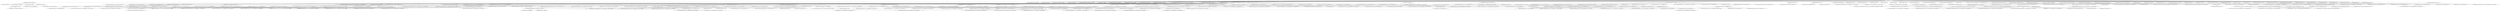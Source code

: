 digraph model {
	"ron190:model:jar:v0.112" -> "org.openjdk.nashorn:nashorn-core:jar:15.6:compile" ; 
	"ron190:model:jar:v0.112" -> "commons-codec:commons-codec:jar:1.17.2:compile" ; 
	"ron190:model:jar:v0.112" -> "org.jsoup:jsoup:jar:1.19.1:compile" ; 
	"ron190:model:jar:v0.112" -> "org.apache.commons:commons-lang3:jar:3.17.0:compile" ; 
	"ron190:model:jar:v0.112" -> "org.json:json:jar:20250107:compile" ; 
	"ron190:model:jar:v0.112" -> "com.googlecode.juniversalchardet:juniversalchardet:jar:1.0.3:compile" ; 
	"ron190:model:jar:v0.112" -> "org.yaml:snakeyaml:jar:2.4:compile" ; 
	"ron190:model:jar:v0.112" -> "diff_match_patch:diff_match_patch:jar:current:compile" ; 
	"ron190:model:jar:v0.112" -> "org.apache.logging.log4j:log4j-core:jar:2.24.3:compile" ; 
	"ron190:model:jar:v0.112" -> "ch.qos.logback:logback-classic:jar:1.5.18:test" ; 
	"ron190:model:jar:v0.112" -> "com.fasterxml.jackson.core:jackson-core:jar:2.18.3:test" ; 
	"ron190:model:jar:v0.112" -> "org.springframework:spring-websocket:jar:6.2.6:test" ; 
	"ron190:model:jar:v0.112" -> "org.springframework:spring-messaging:jar:6.2.6:test" ; 
	"ron190:model:jar:v0.112" -> "org.springframework.security:spring-security-messaging:jar:6.4.5:test" ; 
	"ron190:model:jar:v0.112" -> "org.springframework.boot:spring-boot-starter-test:jar:3.4.5:test" ; 
	"ron190:model:jar:v0.112" -> "com.fasterxml.jackson.core:jackson-databind:jar:2.18.3:test" ; 
	"ron190:model:jar:v0.112" -> "io.projectreactor:reactor-core:jar:3.7.5:test" ; 
	"ron190:model:jar:v0.112" -> "com.google.code.gson:gson:jar:2.11.0:test" ; 
	"ron190:model:jar:v0.112" -> "org.springframework.boot:spring-boot-starter-websocket:jar:3.4.5:test" ; 
	"ron190:model:jar:v0.112" -> "org.webjars:webjars-locator-core:jar:0.59:test" ; 
	"ron190:model:jar:v0.112" -> "org.webjars:sockjs-client:jar:1.5.1:test" ; 
	"ron190:model:jar:v0.112" -> "org.webjars:stomp-websocket:jar:2.3.4:test" ; 
	"ron190:model:jar:v0.112" -> "org.webjars:bootstrap:jar:5.3.5:test" ; 
	"ron190:model:jar:v0.112" -> "org.webjars:jquery:jar:3.7.1:test" ; 
	"ron190:model:jar:v0.112" -> "dnsjava:dnsjava:jar:3.6.3:test" ; 
	"ron190:model:jar:v0.112" -> "net.java.dev.jna:jna:jar:5.17.0:test" ; 
	"ron190:model:jar:v0.112" -> "net.java.dev.jna:jna-platform:jar:5.17.0:test" ; 
	"ron190:model:jar:v0.112" -> "com.graphql-java:graphql-spring-boot-starter:jar:5.0.2:test" ; 
	"ron190:model:jar:v0.112" -> "com.graphql-java:graphql-java-tools:jar:5.2.4:test" ; 
	"ron190:model:jar:v0.112" -> "com.graphql-java:graphiql-spring-boot-starter:jar:5.0.2:test" ; 
	"ron190:model:jar:v0.112" -> "org.spockframework:spock-core:jar:2.4-M6-groovy-4.0:test" ; 
	"ron190:model:jar:v0.112" -> "org.springframework.boot:spring-boot-starter-web:jar:3.4.5:test (scope not updated to test)" ; 
	"ron190:model:jar:v0.112" -> "org.springframework.boot:spring-boot-starter-security:jar:3.4.5:test" ; 
	"ron190:model:jar:v0.112" -> "org.springframework.boot:spring-boot-starter-web-services:jar:3.4.5:test" ; 
	"ron190:model:jar:v0.112" -> "org.springframework.boot:spring-boot-starter-thymeleaf:jar:3.4.5:test" ; 
	"ron190:model:jar:v0.112" -> "wsdl4j:wsdl4j:jar:1.6.3:test" ; 
	"ron190:model:jar:v0.112" -> "org.springframework.boot:spring-boot-starter-tomcat:jar:3.4.5:test (scope not updated to test)" ; 
	"ron190:model:jar:v0.112" -> "org.apache.tomcat.embed:tomcat-embed-jasper:jar:10.1.40:test" ; 
	"ron190:model:jar:v0.112" -> "jakarta.servlet.jsp.jstl:jakarta.servlet.jsp.jstl-api:jar:3.0.2:test" ; 
	"ron190:model:jar:v0.112" -> "org.glassfish.web:jakarta.servlet.jsp.jstl:jar:3.0.1:test" ; 
	"ron190:model:jar:v0.112" -> "org.springframework:springloaded:jar:1.2.8.RELEASE:test" ; 
	"ron190:model:jar:v0.112" -> "org.springframework:spring-orm:jar:6.2.6:test" ; 
	"ron190:model:jar:v0.112" -> "org.hibernate.orm:hibernate-core:jar:6.6.13.Final:test" ; 
	"ron190:model:jar:v0.112" -> "org.hibernate.orm:hibernate-c3p0:jar:6.6.13.Final:test" ; 
	"ron190:model:jar:v0.112" -> "org.hibernate.orm:hibernate-community-dialects:jar:6.6.13.Final:test" ; 
	"ron190:model:jar:v0.112" -> "jakarta.servlet:jakarta.servlet-api:jar:6.0.0:test (scope not updated to test)" ; 
	"ron190:model:jar:v0.112" -> "org.junit.jupiter:junit-jupiter-engine:jar:5.11.4:test (scope not updated to test)" ; 
	"ron190:model:jar:v0.112" -> "org.junit.platform:junit-platform-runner:jar:1.11.4:test" ; 
	"ron190:model:jar:v0.112" -> "org.junit-pioneer:junit-pioneer:jar:2.3.0:test" ; 
	"ron190:model:jar:v0.112" -> "com.jcabi:jcabi-log:jar:0.24.3:test" ; 
	"ron190:model:jar:v0.112" -> "org.awaitility:awaitility:jar:4.3.0:test (scope not updated to test)" ; 
	"ron190:model:jar:v0.112" -> "com.h2database:h2:jar:2.3.232:test" ; 
	"ron190:model:jar:v0.112" -> "com.mysql:mysql-connector-j:jar:9.2.0:test" ; 
	"ron190:model:jar:v0.112" -> "org.postgresql:postgresql:jar:42.7.5:test" ; 
	"ron190:model:jar:v0.112" -> "com.microsoft.sqlserver:mssql-jdbc:jar:12.10.0.jre11:test" ; 
	"ron190:model:jar:v0.112" -> "org.xerial:sqlite-jdbc:jar:3.49.1.0:test" ; 
	"ron190:model:jar:v0.112" -> "cubrid:cubrid-jdbc:jar:11.3.1.0050:test" ; 
	"ron190:model:jar:v0.112" -> "org.neo4j.driver:neo4j-java-driver:jar:5.27.0:test" ; 
	"ron190:model:jar:v0.112" -> "org.neo4j:neo4j-jdbc-driver:jar:4.0.10:test" ; 
	"ron190:model:jar:v0.112" -> "com.ibm.db2:jcc:jar:11.5.9.0:test" ; 
	"ron190:model:jar:v0.112" -> "org.hsqldb:hsqldb:jar:2.7.4:test" ; 
	"ron190:model:jar:v0.112" -> "org.apache.derby:derbyclient:jar:10.16.1.1:test" ; 
	"ron190:model:jar:v0.112" -> "org.apache.derby:derbynet:jar:10.16.1.1:test" ; 
	"ron190:model:jar:v0.112" -> "com.oracle.database.jdbc:ojdbc8:jar:23.8.0.25.04:test" ; 
	"ron190:model:jar:v0.112" -> "org.firebirdsql.jdbc:jaybird:jar:6.0.1:test" ; 
	"ron190:model:jar:v0.112" -> "com.mimer.jdbc:mimjdbc:jar:3.42.3:test" ; 
	"ron190:model:jar:v0.112" -> "monetdb:monetdb-jdbc:jar:2.29:test" ; 
	"ron190:model:jar:v0.112" -> "com.mckoi:mckoisqldb:jar:1.0.5:test" ; 
	"ron190:model:jar:v0.112" -> "com.ibm.informix:jdbc:jar:15.0.0.1.1:test" ; 
	"ron190:model:jar:v0.112" -> "jdbc.sybase:jconn4:jar:16.0:test" ; 
	"ron190:model:jar:v0.112" -> "com.vertica.jdbc:vertica-jdbc:jar:24.4.0-0:test" ; 
	"ron190:model:jar:v0.112" -> "org.apache.commons:commons-text:jar:1.13.1:compile" ; 
	"org.openjdk.nashorn:nashorn-core:jar:15.6:compile" -> "org.ow2.asm:asm:jar:7.3.1:compile" ; 
	"org.openjdk.nashorn:nashorn-core:jar:15.6:compile" -> "org.ow2.asm:asm-commons:jar:7.3.1:compile" ; 
	"org.openjdk.nashorn:nashorn-core:jar:15.6:compile" -> "org.ow2.asm:asm-tree:jar:7.3.1:compile" ; 
	"org.openjdk.nashorn:nashorn-core:jar:15.6:compile" -> "org.ow2.asm:asm-util:jar:7.3.1:compile" ; 
	"org.ow2.asm:asm-commons:jar:7.3.1:compile" -> "(org.ow2.asm:asm:jar:7.3.1:compile - omitted for duplicate)" ; 
	"org.ow2.asm:asm-commons:jar:7.3.1:compile" -> "(org.ow2.asm:asm-tree:jar:7.3.1:compile - omitted for duplicate)" ; 
	"org.ow2.asm:asm-commons:jar:7.3.1:compile" -> "org.ow2.asm:asm-analysis:jar:7.3.1:compile" ; 
	"org.ow2.asm:asm-analysis:jar:7.3.1:compile" -> "(org.ow2.asm:asm-tree:jar:7.3.1:compile - omitted for duplicate)" ; 
	"org.ow2.asm:asm-tree:jar:7.3.1:compile" -> "(org.ow2.asm:asm:jar:7.3.1:compile - omitted for duplicate)" ; 
	"org.ow2.asm:asm-util:jar:7.3.1:compile" -> "(org.ow2.asm:asm:jar:7.3.1:compile - omitted for duplicate)" ; 
	"org.ow2.asm:asm-util:jar:7.3.1:compile" -> "(org.ow2.asm:asm-tree:jar:7.3.1:compile - omitted for duplicate)" ; 
	"org.ow2.asm:asm-util:jar:7.3.1:compile" -> "(org.ow2.asm:asm-analysis:jar:7.3.1:compile - omitted for duplicate)" ; 
	"org.apache.logging.log4j:log4j-core:jar:2.24.3:compile" -> "org.apache.logging.log4j:log4j-api:jar:2.24.3:compile (version managed from 2.24.3)" ; 
	"ch.qos.logback:logback-classic:jar:1.5.18:test" -> "ch.qos.logback:logback-core:jar:1.5.18:test (version managed from 1.5.18)" ; 
	"ch.qos.logback:logback-classic:jar:1.5.18:test" -> "org.slf4j:slf4j-api:jar:2.0.17:test (version managed from 2.0.17)" ; 
	"org.springframework:spring-websocket:jar:6.2.6:test" -> "org.springframework:spring-context:jar:6.2.6:test (version managed from 6.2.6)" ; 
	"org.springframework:spring-websocket:jar:6.2.6:test" -> "org.springframework:spring-core:jar:6.2.6:test (version managed from 6.2.6)" ; 
	"org.springframework:spring-websocket:jar:6.2.6:test" -> "org.springframework:spring-web:jar:6.2.6:test (version managed from 6.2.6)" ; 
	"org.springframework:spring-context:jar:6.2.6:test (version managed from 6.2.6)" -> "(org.springframework:spring-aop:jar:6.2.6:test - version managed from 6.2.6; omitted for duplicate)" ; 
	"org.springframework:spring-context:jar:6.2.6:test (version managed from 6.2.6)" -> "(org.springframework:spring-beans:jar:6.2.6:test - version managed from 6.2.6; omitted for duplicate)" ; 
	"org.springframework:spring-context:jar:6.2.6:test (version managed from 6.2.6)" -> "(org.springframework:spring-core:jar:6.2.6:test - version managed from 6.2.6; omitted for duplicate)" ; 
	"org.springframework:spring-context:jar:6.2.6:test (version managed from 6.2.6)" -> "(org.springframework:spring-expression:jar:6.2.6:test - version managed from 6.2.6; omitted for duplicate)" ; 
	"org.springframework:spring-context:jar:6.2.6:test (version managed from 6.2.6)" -> "io.micrometer:micrometer-observation:jar:1.14.6:test (version managed from 1.14.5)" ; 
	"io.micrometer:micrometer-observation:jar:1.14.6:test (version managed from 1.14.5)" -> "io.micrometer:micrometer-commons:jar:1.14.6:test (version managed from 1.14.6)" ; 
	"org.springframework:spring-core:jar:6.2.6:test (version managed from 6.2.6)" -> "org.springframework:spring-jcl:jar:6.2.6:test (version managed from 6.2.6)" ; 
	"org.springframework:spring-web:jar:6.2.6:test (version managed from 6.2.6)" -> "(org.springframework:spring-beans:jar:6.2.6:test - version managed from 6.2.6; omitted for duplicate)" ; 
	"org.springframework:spring-web:jar:6.2.6:test (version managed from 6.2.6)" -> "(org.springframework:spring-core:jar:6.2.6:test - version managed from 6.2.6; omitted for duplicate)" ; 
	"org.springframework:spring-web:jar:6.2.6:test (version managed from 6.2.6)" -> "(io.micrometer:micrometer-observation:jar:1.14.6:test - version managed from 1.14.5; omitted for duplicate)" ; 
	"org.springframework:spring-messaging:jar:6.2.6:test" -> "org.springframework:spring-beans:jar:6.2.6:test (version managed from 6.2.6)" ; 
	"org.springframework:spring-messaging:jar:6.2.6:test" -> "(org.springframework:spring-core:jar:6.2.6:test - version managed from 6.2.6; omitted for duplicate)" ; 
	"org.springframework:spring-beans:jar:6.2.6:test (version managed from 6.2.6)" -> "(org.springframework:spring-core:jar:6.2.6:test - version managed from 6.2.6; omitted for duplicate)" ; 
	"org.springframework.security:spring-security-messaging:jar:6.4.5:test" -> "org.springframework.security:spring-security-core:jar:6.4.5:test (version managed from 6.4.5)" ; 
	"org.springframework.security:spring-security-messaging:jar:6.4.5:test" -> "(org.springframework:spring-beans:jar:6.2.6:test - version managed from 6.2.6; omitted for duplicate)" ; 
	"org.springframework.security:spring-security-messaging:jar:6.4.5:test" -> "(org.springframework:spring-context:jar:6.2.6:test - version managed from 6.2.6; omitted for duplicate)" ; 
	"org.springframework.security:spring-security-messaging:jar:6.4.5:test" -> "(org.springframework:spring-core:jar:6.2.6:test - version managed from 6.2.6; omitted for duplicate)" ; 
	"org.springframework.security:spring-security-messaging:jar:6.4.5:test" -> "org.springframework:spring-expression:jar:6.2.6:test (version managed from 6.2.6)" ; 
	"org.springframework.security:spring-security-messaging:jar:6.4.5:test" -> "(org.springframework:spring-messaging:jar:6.2.6:test - version managed from 6.2.6; omitted for duplicate)" ; 
	"org.springframework.security:spring-security-core:jar:6.4.5:test (version managed from 6.4.5)" -> "org.springframework.security:spring-security-crypto:jar:6.4.5:test (version managed from 6.4.5)" ; 
	"org.springframework.security:spring-security-core:jar:6.4.5:test (version managed from 6.4.5)" -> "(org.springframework:spring-aop:jar:6.2.6:test - version managed from 6.2.6; omitted for duplicate)" ; 
	"org.springframework.security:spring-security-core:jar:6.4.5:test (version managed from 6.4.5)" -> "(org.springframework:spring-beans:jar:6.2.6:test - version managed from 6.2.6; omitted for duplicate)" ; 
	"org.springframework.security:spring-security-core:jar:6.4.5:test (version managed from 6.4.5)" -> "(org.springframework:spring-context:jar:6.2.6:test - version managed from 6.2.6; omitted for duplicate)" ; 
	"org.springframework.security:spring-security-core:jar:6.4.5:test (version managed from 6.4.5)" -> "(org.springframework:spring-core:jar:6.2.6:test - version managed from 6.2.6; omitted for duplicate)" ; 
	"org.springframework.security:spring-security-core:jar:6.4.5:test (version managed from 6.4.5)" -> "(org.springframework:spring-expression:jar:6.2.6:test - version managed from 6.2.6; omitted for duplicate)" ; 
	"org.springframework.security:spring-security-core:jar:6.4.5:test (version managed from 6.4.5)" -> "(io.micrometer:micrometer-observation:jar:1.14.6:test - version managed from 1.14.6; omitted for duplicate)" ; 
	"org.springframework:spring-expression:jar:6.2.6:test (version managed from 6.2.6)" -> "(org.springframework:spring-core:jar:6.2.6:test - version managed from 6.2.6; omitted for duplicate)" ; 
	"org.springframework.boot:spring-boot-starter-test:jar:3.4.5:test" -> "org.springframework.boot:spring-boot-starter:jar:3.4.5:test (version managed from 3.4.5)" ; 
	"org.springframework.boot:spring-boot-starter-test:jar:3.4.5:test" -> "org.springframework.boot:spring-boot-test:jar:3.4.5:test (version managed from 3.4.5)" ; 
	"org.springframework.boot:spring-boot-starter-test:jar:3.4.5:test" -> "org.springframework.boot:spring-boot-test-autoconfigure:jar:3.4.5:test (version managed from 3.4.5)" ; 
	"org.springframework.boot:spring-boot-starter-test:jar:3.4.5:test" -> "com.jayway.jsonpath:json-path:jar:2.9.0:test (version managed from 2.9.0)" ; 
	"org.springframework.boot:spring-boot-starter-test:jar:3.4.5:test" -> "jakarta.xml.bind:jakarta.xml.bind-api:jar:4.0.2:test (version managed from 4.0.2)" ; 
	"org.springframework.boot:spring-boot-starter-test:jar:3.4.5:test" -> "net.minidev:json-smart:jar:2.5.2:test (version managed from 2.5.2)" ; 
	"org.springframework.boot:spring-boot-starter-test:jar:3.4.5:test" -> "org.assertj:assertj-core:jar:3.26.3:test (version managed from 3.26.3)" ; 
	"org.springframework.boot:spring-boot-starter-test:jar:3.4.5:test" -> "(org.awaitility:awaitility:jar:4.2.2:test - version managed from 4.2.2; omitted for conflict with 4.3.0)" ; 
	"org.springframework.boot:spring-boot-starter-test:jar:3.4.5:test" -> "org.hamcrest:hamcrest:jar:2.2:test (version managed from 2.2)" ; 
	"org.springframework.boot:spring-boot-starter-test:jar:3.4.5:test" -> "org.junit.jupiter:junit-jupiter:jar:5.11.4:test (version managed from 5.11.4)" ; 
	"org.springframework.boot:spring-boot-starter-test:jar:3.4.5:test" -> "org.mockito:mockito-core:jar:5.14.2:test (version managed from 5.14.2)" ; 
	"org.springframework.boot:spring-boot-starter-test:jar:3.4.5:test" -> "org.mockito:mockito-junit-jupiter:jar:5.14.2:test (version managed from 5.14.2)" ; 
	"org.springframework.boot:spring-boot-starter-test:jar:3.4.5:test" -> "org.skyscreamer:jsonassert:jar:1.5.3:test (version managed from 1.5.3)" ; 
	"org.springframework.boot:spring-boot-starter-test:jar:3.4.5:test" -> "(org.springframework:spring-core:jar:6.2.6:test - version managed from 6.2.6; omitted for duplicate)" ; 
	"org.springframework.boot:spring-boot-starter-test:jar:3.4.5:test" -> "org.springframework:spring-test:jar:6.2.6:test (version managed from 6.2.6)" ; 
	"org.springframework.boot:spring-boot-starter-test:jar:3.4.5:test" -> "org.xmlunit:xmlunit-core:jar:2.10.0:test (version managed from 2.10.0)" ; 
	"org.springframework.boot:spring-boot-starter:jar:3.4.5:test (version managed from 3.4.5)" -> "org.springframework.boot:spring-boot:jar:3.4.5:test (version managed from 3.4.5)" ; 
	"org.springframework.boot:spring-boot-starter:jar:3.4.5:test (version managed from 3.4.5)" -> "org.springframework.boot:spring-boot-autoconfigure:jar:3.4.5:test (version managed from 3.4.5)" ; 
	"org.springframework.boot:spring-boot-starter:jar:3.4.5:test (version managed from 3.4.5)" -> "org.springframework.boot:spring-boot-starter-logging:jar:3.4.5:test (version managed from 3.4.5)" ; 
	"org.springframework.boot:spring-boot-starter:jar:3.4.5:test (version managed from 3.4.5)" -> "(jakarta.annotation:jakarta.annotation-api:jar:2.1.1:test - version managed from 2.1.1; omitted for duplicate)" ; 
	"org.springframework.boot:spring-boot-starter:jar:3.4.5:test (version managed from 3.4.5)" -> "(org.springframework:spring-core:jar:6.2.6:test - version managed from 6.2.6; omitted for duplicate)" ; 
	"org.springframework.boot:spring-boot-starter:jar:3.4.5:test (version managed from 3.4.5)" -> "(org.yaml:snakeyaml:jar:2.3:test - version managed from 2.3; omitted for conflict with 2.4)" ; 
	"org.springframework.boot:spring-boot:jar:3.4.5:test (version managed from 3.4.5)" -> "(org.springframework:spring-core:jar:6.2.6:test - version managed from 6.2.6; omitted for duplicate)" ; 
	"org.springframework.boot:spring-boot:jar:3.4.5:test (version managed from 3.4.5)" -> "(org.springframework:spring-context:jar:6.2.6:test - version managed from 6.2.6; omitted for duplicate)" ; 
	"org.springframework.boot:spring-boot-autoconfigure:jar:3.4.5:test (version managed from 3.4.5)" -> "(org.springframework.boot:spring-boot:jar:3.4.5:test - version managed from 3.4.5; omitted for duplicate)" ; 
	"org.springframework.boot:spring-boot-starter-logging:jar:3.4.5:test (version managed from 3.4.5)" -> "(ch.qos.logback:logback-classic:jar:1.5.18:test - version managed from 1.5.18; omitted for duplicate)" ; 
	"org.springframework.boot:spring-boot-starter-logging:jar:3.4.5:test (version managed from 3.4.5)" -> "org.apache.logging.log4j:log4j-to-slf4j:jar:2.24.3:test (version managed from 2.24.3)" ; 
	"org.springframework.boot:spring-boot-starter-logging:jar:3.4.5:test (version managed from 3.4.5)" -> "org.slf4j:jul-to-slf4j:jar:2.0.17:test (version managed from 2.0.17)" ; 
	"org.apache.logging.log4j:log4j-to-slf4j:jar:2.24.3:test (version managed from 2.24.3)" -> "(org.apache.logging.log4j:log4j-api:jar:2.24.3:test - version managed from 2.24.3; omitted for duplicate)" ; 
	"org.apache.logging.log4j:log4j-to-slf4j:jar:2.24.3:test (version managed from 2.24.3)" -> "(org.slf4j:slf4j-api:jar:2.0.17:test - version managed from 2.0.16; omitted for duplicate)" ; 
	"org.slf4j:jul-to-slf4j:jar:2.0.17:test (version managed from 2.0.17)" -> "(org.slf4j:slf4j-api:jar:2.0.17:test - version managed from 2.0.17; omitted for duplicate)" ; 
	"org.springframework.boot:spring-boot-test:jar:3.4.5:test (version managed from 3.4.5)" -> "(org.springframework.boot:spring-boot:jar:3.4.5:test - version managed from 3.4.5; omitted for duplicate)" ; 
	"org.springframework.boot:spring-boot-test:jar:3.4.5:test (version managed from 3.4.5)" -> "(org.springframework:spring-test:jar:6.2.6:test - version managed from 6.2.6; omitted for duplicate)" ; 
	"org.springframework.boot:spring-boot-test-autoconfigure:jar:3.4.5:test (version managed from 3.4.5)" -> "(org.springframework.boot:spring-boot:jar:3.4.5:test - version managed from 3.4.5; omitted for duplicate)" ; 
	"org.springframework.boot:spring-boot-test-autoconfigure:jar:3.4.5:test (version managed from 3.4.5)" -> "(org.springframework.boot:spring-boot-test:jar:3.4.5:test - version managed from 3.4.5; omitted for duplicate)" ; 
	"org.springframework.boot:spring-boot-test-autoconfigure:jar:3.4.5:test (version managed from 3.4.5)" -> "(org.springframework.boot:spring-boot-autoconfigure:jar:3.4.5:test - version managed from 3.4.5; omitted for duplicate)" ; 
	"com.jayway.jsonpath:json-path:jar:2.9.0:test (version managed from 2.9.0)" -> "(net.minidev:json-smart:jar:2.5.2:test - version managed from 2.5.0; omitted for duplicate)" ; 
	"com.jayway.jsonpath:json-path:jar:2.9.0:test (version managed from 2.9.0)" -> "(org.slf4j:slf4j-api:jar:2.0.17:test - version managed from 2.0.11; omitted for duplicate)" ; 
	"jakarta.xml.bind:jakarta.xml.bind-api:jar:4.0.2:test (version managed from 4.0.2)" -> "jakarta.activation:jakarta.activation-api:jar:2.1.3:test (version managed from 2.1.3)" ; 
	"net.minidev:json-smart:jar:2.5.2:test (version managed from 2.5.2)" -> "net.minidev:accessors-smart:jar:2.5.2:test" ; 
	"net.minidev:accessors-smart:jar:2.5.2:test" -> "(org.ow2.asm:asm:jar:9.7.1:test - omitted for conflict with 7.3.1)" ; 
	"org.assertj:assertj-core:jar:3.26.3:test (version managed from 3.26.3)" -> "(net.bytebuddy:byte-buddy:jar:1.15.11:test - version managed from 1.14.18; omitted for duplicate)" ; 
	"org.junit.jupiter:junit-jupiter:jar:5.11.4:test (version managed from 5.11.4)" -> "(org.junit.jupiter:junit-jupiter-api:jar:5.11.4:test - version managed from 5.11.4; omitted for duplicate)" ; 
	"org.junit.jupiter:junit-jupiter:jar:5.11.4:test (version managed from 5.11.4)" -> "(org.junit.jupiter:junit-jupiter-params:jar:5.11.4:test - version managed from 5.11.4; omitted for duplicate)" ; 
	"org.junit.jupiter:junit-jupiter:jar:5.11.4:test (version managed from 5.11.4)" -> "(org.junit.jupiter:junit-jupiter-engine:jar:5.11.4:test - version managed from 5.11.4; omitted for duplicate)" ; 
	"org.mockito:mockito-core:jar:5.14.2:test (version managed from 5.14.2)" -> "(net.bytebuddy:byte-buddy:jar:1.15.11:test - version managed from 1.15.4; omitted for duplicate)" ; 
	"org.mockito:mockito-core:jar:5.14.2:test (version managed from 5.14.2)" -> "net.bytebuddy:byte-buddy-agent:jar:1.15.11:test (version managed from 1.15.4)" ; 
	"org.mockito:mockito-core:jar:5.14.2:test (version managed from 5.14.2)" -> "org.objenesis:objenesis:jar:3.3:test" ; 
	"org.mockito:mockito-junit-jupiter:jar:5.14.2:test (version managed from 5.14.2)" -> "(org.mockito:mockito-core:jar:5.14.2:test - version managed from 5.14.2; omitted for duplicate)" ; 
	"org.mockito:mockito-junit-jupiter:jar:5.14.2:test (version managed from 5.14.2)" -> "(org.junit.jupiter:junit-jupiter-api:jar:5.11.4:test - version managed from 5.11.2; omitted for duplicate)" ; 
	"org.skyscreamer:jsonassert:jar:1.5.3:test (version managed from 1.5.3)" -> "com.vaadin.external.google:android-json:jar:0.0.20131108.vaadin1:test" ; 
	"org.springframework:spring-test:jar:6.2.6:test (version managed from 6.2.6)" -> "(org.springframework:spring-core:jar:6.2.6:test - version managed from 6.2.6; omitted for duplicate)" ; 
	"org.xmlunit:xmlunit-core:jar:2.10.0:test (version managed from 2.10.0)" -> "(jakarta.xml.bind:jakarta.xml.bind-api:jar:4.0.2:test - version managed from 2.3.3; omitted for duplicate)" ; 
	"com.fasterxml.jackson.core:jackson-databind:jar:2.18.3:test" -> "com.fasterxml.jackson.core:jackson-annotations:jar:2.18.3:test (version managed from 2.18.3)" ; 
	"com.fasterxml.jackson.core:jackson-databind:jar:2.18.3:test" -> "(com.fasterxml.jackson.core:jackson-core:jar:2.18.3:test - version managed from 2.18.3; omitted for duplicate)" ; 
	"io.projectreactor:reactor-core:jar:3.7.5:test" -> "org.reactivestreams:reactive-streams:jar:1.0.4:test (version managed from 1.0.4)" ; 
	"com.google.code.gson:gson:jar:2.11.0:test" -> "com.google.errorprone:error_prone_annotations:jar:2.27.0:test" ; 
	"org.springframework.boot:spring-boot-starter-websocket:jar:3.4.5:test" -> "(org.springframework.boot:spring-boot-starter-web:jar:3.4.5:test - version managed from 3.4.5; omitted for duplicate)" ; 
	"org.springframework.boot:spring-boot-starter-websocket:jar:3.4.5:test" -> "(org.springframework:spring-messaging:jar:6.2.6:test - version managed from 6.2.6; omitted for duplicate)" ; 
	"org.springframework.boot:spring-boot-starter-websocket:jar:3.4.5:test" -> "(org.springframework:spring-websocket:jar:6.2.6:test - version managed from 6.2.6; omitted for duplicate)" ; 
	"org.webjars:webjars-locator-core:jar:0.59:test" -> "(org.slf4j:slf4j-api:jar:2.0.17:test - version managed from 2.0.13; omitted for duplicate)" ; 
	"org.webjars:webjars-locator-core:jar:0.59:test" -> "io.github.classgraph:classgraph:jar:4.8.173:test" ; 
	"org.webjars:webjars-locator-core:jar:0.59:test" -> "(com.fasterxml.jackson.core:jackson-core:jar:2.18.3:test - version managed from 2.17.1; omitted for duplicate)" ; 
	"dnsjava:dnsjava:jar:3.6.3:test" -> "(org.slf4j:slf4j-api:jar:2.0.17:test - version managed from 1.7.36; omitted for duplicate)" ; 
	"net.java.dev.jna:jna-platform:jar:5.17.0:test" -> "(net.java.dev.jna:jna:jar:5.17.0:test - omitted for duplicate)" ; 
	"com.graphql-java:graphql-spring-boot-starter:jar:5.0.2:test" -> "com.graphql-java:graphql-spring-boot-autoconfigure:jar:5.0.2:test" ; 
	"com.graphql-java:graphql-spring-boot-autoconfigure:jar:5.0.2:test" -> "org.springframework.boot:spring-boot-configuration-processor:jar:3.4.5:test (version managed from 2.0.3.RELEASE)" ; 
	"com.graphql-java:graphql-spring-boot-autoconfigure:jar:5.0.2:test" -> "(org.springframework.boot:spring-boot-autoconfigure:jar:3.4.5:test - version managed from 2.0.3.RELEASE; omitted for duplicate)" ; 
	"com.graphql-java:graphql-spring-boot-autoconfigure:jar:5.0.2:test" -> "(org.springframework.boot:spring-boot-starter-websocket:jar:3.4.5:test - version managed from 2.0.3.RELEASE; omitted for duplicate)" ; 
	"com.graphql-java:graphql-spring-boot-autoconfigure:jar:5.0.2:test" -> "com.graphql-java:graphql-java-servlet:jar:6.1.2:test" ; 
	"com.graphql-java:graphql-spring-boot-autoconfigure:jar:5.0.2:test" -> "commons-io:commons-io:jar:2.6:test" ; 
	"com.graphql-java:graphql-java-servlet:jar:6.1.2:test" -> "(org.slf4j:slf4j-api:jar:2.0.17:test - version managed from 1.7.21; omitted for duplicate)" ; 
	"com.graphql-java:graphql-java-servlet:jar:6.1.2:test" -> "(com.google.guava:guava:jar:20.0:test - omitted for conflict with 26.0-jre)" ; 
	"com.graphql-java:graphql-java-servlet:jar:6.1.2:test" -> "javax.servlet:javax.servlet-api:jar:4.0.0:test" ; 
	"com.graphql-java:graphql-java-servlet:jar:6.1.2:test" -> "javax.websocket:javax.websocket-api:jar:1.1:test" ; 
	"com.graphql-java:graphql-java-servlet:jar:6.1.2:test" -> "(com.graphql-java:graphql-java:jar:22.3:test - version managed from 9.2; omitted for duplicate)" ; 
	"com.graphql-java:graphql-java-servlet:jar:6.1.2:test" -> "(com.fasterxml.jackson.core:jackson-core:jar:2.18.3:test - version managed from 2.8.11; omitted for duplicate)" ; 
	"com.graphql-java:graphql-java-servlet:jar:6.1.2:test" -> "(com.fasterxml.jackson.core:jackson-annotations:jar:2.18.3:test - version managed from 2.8.11; omitted for duplicate)" ; 
	"com.graphql-java:graphql-java-servlet:jar:6.1.2:test" -> "(com.fasterxml.jackson.core:jackson-databind:jar:2.18.3:test - version managed from 2.8.11; omitted for duplicate)" ; 
	"com.graphql-java:graphql-java-servlet:jar:6.1.2:test" -> "(com.fasterxml.jackson.datatype:jackson-datatype-jdk8:jar:2.18.3:test - version managed from 2.8.11; omitted for duplicate)" ; 
	"com.graphql-java:graphql-java-tools:jar:5.2.4:test" -> "org.jetbrains.kotlin:kotlin-stdlib:jar:1.9.25:test (version managed from 1.2.60)" ; 
	"com.graphql-java:graphql-java-tools:jar:5.2.4:test" -> "com.graphql-java:graphql-java:jar:22.3:test (version managed from 9.2)" ; 
	"com.graphql-java:graphql-java-tools:jar:5.2.4:test" -> "(com.fasterxml.jackson.core:jackson-core:jar:2.18.3:test - version managed from 2.9.6; omitted for duplicate)" ; 
	"com.graphql-java:graphql-java-tools:jar:5.2.4:test" -> "com.fasterxml.jackson.module:jackson-module-kotlin:jar:2.18.3:test (version managed from 2.9.6)" ; 
	"com.graphql-java:graphql-java-tools:jar:5.2.4:test" -> "com.fasterxml.jackson.datatype:jackson-datatype-jdk8:jar:2.18.3:test (version managed from 2.9.6)" ; 
	"com.graphql-java:graphql-java-tools:jar:5.2.4:test" -> "com.esotericsoftware:reflectasm:jar:1.11.7:test" ; 
	"com.graphql-java:graphql-java-tools:jar:5.2.4:test" -> "(org.apache.commons:commons-lang3:jar:3.17.0:test - version managed from 3.7; omitted for duplicate)" ; 
	"com.graphql-java:graphql-java-tools:jar:5.2.4:test" -> "com.google.guava:guava:jar:26.0-jre:test" ; 
	"com.graphql-java:graphql-java-tools:jar:5.2.4:test" -> "(org.slf4j:slf4j-api:jar:2.0.17:test - version managed from 1.7.25; omitted for duplicate)" ; 
	"org.jetbrains.kotlin:kotlin-stdlib:jar:1.9.25:test (version managed from 1.2.60)" -> "org.jetbrains:annotations:jar:13.0:test" ; 
	"com.graphql-java:graphql-java:jar:22.3:test (version managed from 9.2)" -> "com.graphql-java:java-dataloader:jar:3.3.0:test" ; 
	"com.graphql-java:graphql-java:jar:22.3:test (version managed from 9.2)" -> "(org.reactivestreams:reactive-streams:jar:1.0.4:test - version managed from 1.0.3; omitted for duplicate)" ; 
	"com.graphql-java:java-dataloader:jar:3.3.0:test" -> "(org.slf4j:slf4j-api:jar:2.0.17:test - version managed from 1.7.30; omitted for duplicate)" ; 
	"com.fasterxml.jackson.module:jackson-module-kotlin:jar:2.18.3:test (version managed from 2.9.6)" -> "(com.fasterxml.jackson.core:jackson-databind:jar:2.18.3:test - version managed from 2.18.3; omitted for duplicate)" ; 
	"com.fasterxml.jackson.module:jackson-module-kotlin:jar:2.18.3:test (version managed from 2.9.6)" -> "(com.fasterxml.jackson.core:jackson-annotations:jar:2.18.3:test - version managed from 2.18.3; omitted for duplicate)" ; 
	"com.fasterxml.jackson.module:jackson-module-kotlin:jar:2.18.3:test (version managed from 2.9.6)" -> "org.jetbrains.kotlin:kotlin-reflect:jar:1.9.25:test (version managed from 1.8.10)" ; 
	"org.jetbrains.kotlin:kotlin-reflect:jar:1.9.25:test (version managed from 1.8.10)" -> "(org.jetbrains.kotlin:kotlin-stdlib:jar:1.9.25:test - version managed from 1.9.25; omitted for duplicate)" ; 
	"com.fasterxml.jackson.datatype:jackson-datatype-jdk8:jar:2.18.3:test (version managed from 2.9.6)" -> "(com.fasterxml.jackson.core:jackson-core:jar:2.18.3:test - version managed from 2.18.3; omitted for duplicate)" ; 
	"com.fasterxml.jackson.datatype:jackson-datatype-jdk8:jar:2.18.3:test (version managed from 2.9.6)" -> "(com.fasterxml.jackson.core:jackson-databind:jar:2.18.3:test - version managed from 2.18.3; omitted for duplicate)" ; 
	"com.google.guava:guava:jar:26.0-jre:test" -> "com.google.code.findbugs:jsr305:jar:3.0.2:test" ; 
	"com.google.guava:guava:jar:26.0-jre:test" -> "(org.checkerframework:checker-qual:jar:2.5.2:test - omitted for conflict with 3.48.3)" ; 
	"com.google.guava:guava:jar:26.0-jre:test" -> "(com.google.errorprone:error_prone_annotations:jar:2.1.3:test - omitted for conflict with 2.27.0)" ; 
	"com.google.guava:guava:jar:26.0-jre:test" -> "com.google.j2objc:j2objc-annotations:jar:1.1:test" ; 
	"com.google.guava:guava:jar:26.0-jre:test" -> "org.codehaus.mojo:animal-sniffer-annotations:jar:1.14:test" ; 
	"com.graphql-java:graphiql-spring-boot-starter:jar:5.0.2:test" -> "com.graphql-java:graphiql-spring-boot-autoconfigure:jar:5.0.2:test" ; 
	"com.graphql-java:graphiql-spring-boot-autoconfigure:jar:5.0.2:test" -> "(org.springframework.boot:spring-boot-configuration-processor:jar:3.4.5:test - version managed from 2.0.3.RELEASE; omitted for duplicate)" ; 
	"com.graphql-java:graphiql-spring-boot-autoconfigure:jar:5.0.2:test" -> "(org.springframework.boot:spring-boot-autoconfigure:jar:3.4.5:test - version managed from 2.0.3.RELEASE; omitted for duplicate)" ; 
	"com.graphql-java:graphiql-spring-boot-autoconfigure:jar:5.0.2:test" -> "(org.apache.commons:commons-text:jar:1.1:test - omitted for conflict with 1.13.1)" ; 
	"org.spockframework:spock-core:jar:2.4-M6-groovy-4.0:test" -> "org.apache.groovy:groovy:jar:4.0.26:test (version managed from 4.0.26)" ; 
	"org.spockframework:spock-core:jar:2.4-M6-groovy-4.0:test" -> "org.junit.platform:junit-platform-engine:jar:1.11.4:test (version managed from 1.12.2)" ; 
	"org.spockframework:spock-core:jar:2.4-M6-groovy-4.0:test" -> "(org.hamcrest:hamcrest:jar:2.2:test - version managed from 3.0; omitted for duplicate)" ; 
	"org.spockframework:spock-core:jar:2.4-M6-groovy-4.0:test" -> "io.leangen.geantyref:geantyref:jar:1.3.16:test" ; 
	"org.junit.platform:junit-platform-engine:jar:1.11.4:test (version managed from 1.12.2)" -> "org.opentest4j:opentest4j:jar:1.3.0:test" ; 
	"org.junit.platform:junit-platform-engine:jar:1.11.4:test (version managed from 1.12.2)" -> "org.junit.platform:junit-platform-commons:jar:1.11.4:test (version managed from 1.11.4)" ; 
	"org.junit.platform:junit-platform-engine:jar:1.11.4:test (version managed from 1.12.2)" -> "(org.apiguardian:apiguardian-api:jar:1.1.2:test - omitted for duplicate)" ; 
	"org.junit.platform:junit-platform-commons:jar:1.11.4:test (version managed from 1.11.4)" -> "(org.apiguardian:apiguardian-api:jar:1.1.2:test - omitted for duplicate)" ; 
	"org.springframework.boot:spring-boot-starter-web:jar:3.4.5:test (scope not updated to test)" -> "(org.springframework.boot:spring-boot-starter:jar:3.4.5:test - version managed from 3.4.5; omitted for duplicate)" ; 
	"org.springframework.boot:spring-boot-starter-web:jar:3.4.5:test (scope not updated to test)" -> "org.springframework.boot:spring-boot-starter-json:jar:3.4.5:test (version managed from 3.4.5)" ; 
	"org.springframework.boot:spring-boot-starter-web:jar:3.4.5:test (scope not updated to test)" -> "(org.springframework.boot:spring-boot-starter-tomcat:jar:3.4.5:test - version managed from 3.4.5; omitted for duplicate)" ; 
	"org.springframework.boot:spring-boot-starter-web:jar:3.4.5:test (scope not updated to test)" -> "(org.springframework:spring-web:jar:6.2.6:test - version managed from 6.2.6; omitted for duplicate)" ; 
	"org.springframework.boot:spring-boot-starter-web:jar:3.4.5:test (scope not updated to test)" -> "org.springframework:spring-webmvc:jar:6.2.6:test (version managed from 6.2.6)" ; 
	"org.springframework.boot:spring-boot-starter-json:jar:3.4.5:test (version managed from 3.4.5)" -> "(org.springframework.boot:spring-boot-starter:jar:3.4.5:test - version managed from 3.4.5; omitted for duplicate)" ; 
	"org.springframework.boot:spring-boot-starter-json:jar:3.4.5:test (version managed from 3.4.5)" -> "(org.springframework:spring-web:jar:6.2.6:test - version managed from 6.2.6; omitted for duplicate)" ; 
	"org.springframework.boot:spring-boot-starter-json:jar:3.4.5:test (version managed from 3.4.5)" -> "(com.fasterxml.jackson.core:jackson-databind:jar:2.18.3:test - version managed from 2.18.3; omitted for duplicate)" ; 
	"org.springframework.boot:spring-boot-starter-json:jar:3.4.5:test (version managed from 3.4.5)" -> "(com.fasterxml.jackson.datatype:jackson-datatype-jdk8:jar:2.18.3:test - version managed from 2.18.3; omitted for duplicate)" ; 
	"org.springframework.boot:spring-boot-starter-json:jar:3.4.5:test (version managed from 3.4.5)" -> "com.fasterxml.jackson.datatype:jackson-datatype-jsr310:jar:2.18.3:test (version managed from 2.18.3)" ; 
	"org.springframework.boot:spring-boot-starter-json:jar:3.4.5:test (version managed from 3.4.5)" -> "com.fasterxml.jackson.module:jackson-module-parameter-names:jar:2.18.3:test (version managed from 2.18.3)" ; 
	"com.fasterxml.jackson.datatype:jackson-datatype-jsr310:jar:2.18.3:test (version managed from 2.18.3)" -> "(com.fasterxml.jackson.core:jackson-annotations:jar:2.18.3:test - version managed from 2.18.3; omitted for duplicate)" ; 
	"com.fasterxml.jackson.datatype:jackson-datatype-jsr310:jar:2.18.3:test (version managed from 2.18.3)" -> "(com.fasterxml.jackson.core:jackson-core:jar:2.18.3:test - version managed from 2.18.3; omitted for duplicate)" ; 
	"com.fasterxml.jackson.datatype:jackson-datatype-jsr310:jar:2.18.3:test (version managed from 2.18.3)" -> "(com.fasterxml.jackson.core:jackson-databind:jar:2.18.3:test - version managed from 2.18.3; omitted for duplicate)" ; 
	"com.fasterxml.jackson.module:jackson-module-parameter-names:jar:2.18.3:test (version managed from 2.18.3)" -> "(com.fasterxml.jackson.core:jackson-core:jar:2.18.3:test - version managed from 2.18.3; omitted for duplicate)" ; 
	"com.fasterxml.jackson.module:jackson-module-parameter-names:jar:2.18.3:test (version managed from 2.18.3)" -> "(com.fasterxml.jackson.core:jackson-databind:jar:2.18.3:test - version managed from 2.18.3; omitted for duplicate)" ; 
	"org.springframework:spring-webmvc:jar:6.2.6:test (version managed from 6.2.6)" -> "(org.springframework:spring-aop:jar:6.2.6:test - version managed from 6.2.6; omitted for duplicate)" ; 
	"org.springframework:spring-webmvc:jar:6.2.6:test (version managed from 6.2.6)" -> "(org.springframework:spring-beans:jar:6.2.6:test - version managed from 6.2.6; omitted for duplicate)" ; 
	"org.springframework:spring-webmvc:jar:6.2.6:test (version managed from 6.2.6)" -> "(org.springframework:spring-context:jar:6.2.6:test - version managed from 6.2.6; omitted for duplicate)" ; 
	"org.springframework:spring-webmvc:jar:6.2.6:test (version managed from 6.2.6)" -> "(org.springframework:spring-core:jar:6.2.6:test - version managed from 6.2.6; omitted for duplicate)" ; 
	"org.springframework:spring-webmvc:jar:6.2.6:test (version managed from 6.2.6)" -> "(org.springframework:spring-expression:jar:6.2.6:test - version managed from 6.2.6; omitted for duplicate)" ; 
	"org.springframework:spring-webmvc:jar:6.2.6:test (version managed from 6.2.6)" -> "(org.springframework:spring-web:jar:6.2.6:test - version managed from 6.2.6; omitted for duplicate)" ; 
	"org.springframework.boot:spring-boot-starter-security:jar:3.4.5:test" -> "(org.springframework.boot:spring-boot-starter:jar:3.4.5:test - version managed from 3.4.5; omitted for duplicate)" ; 
	"org.springframework.boot:spring-boot-starter-security:jar:3.4.5:test" -> "org.springframework:spring-aop:jar:6.2.6:test (version managed from 6.2.6)" ; 
	"org.springframework.boot:spring-boot-starter-security:jar:3.4.5:test" -> "org.springframework.security:spring-security-config:jar:6.4.5:test (version managed from 6.4.5)" ; 
	"org.springframework.boot:spring-boot-starter-security:jar:3.4.5:test" -> "org.springframework.security:spring-security-web:jar:6.4.5:test (version managed from 6.4.5)" ; 
	"org.springframework:spring-aop:jar:6.2.6:test (version managed from 6.2.6)" -> "(org.springframework:spring-beans:jar:6.2.6:test - version managed from 6.2.6; omitted for duplicate)" ; 
	"org.springframework:spring-aop:jar:6.2.6:test (version managed from 6.2.6)" -> "(org.springframework:spring-core:jar:6.2.6:test - version managed from 6.2.6; omitted for duplicate)" ; 
	"org.springframework.security:spring-security-config:jar:6.4.5:test (version managed from 6.4.5)" -> "(org.springframework.security:spring-security-core:jar:6.4.5:test - version managed from 6.4.5; omitted for duplicate)" ; 
	"org.springframework.security:spring-security-config:jar:6.4.5:test (version managed from 6.4.5)" -> "(org.springframework:spring-aop:jar:6.2.6:test - version managed from 6.2.6; omitted for duplicate)" ; 
	"org.springframework.security:spring-security-config:jar:6.4.5:test (version managed from 6.4.5)" -> "(org.springframework:spring-beans:jar:6.2.6:test - version managed from 6.2.6; omitted for duplicate)" ; 
	"org.springframework.security:spring-security-config:jar:6.4.5:test (version managed from 6.4.5)" -> "(org.springframework:spring-context:jar:6.2.6:test - version managed from 6.2.6; omitted for duplicate)" ; 
	"org.springframework.security:spring-security-config:jar:6.4.5:test (version managed from 6.4.5)" -> "(org.springframework:spring-core:jar:6.2.6:test - version managed from 6.2.6; omitted for duplicate)" ; 
	"org.springframework.security:spring-security-web:jar:6.4.5:test (version managed from 6.4.5)" -> "(org.springframework.security:spring-security-core:jar:6.4.5:test - version managed from 6.4.5; omitted for duplicate)" ; 
	"org.springframework.security:spring-security-web:jar:6.4.5:test (version managed from 6.4.5)" -> "(org.springframework:spring-core:jar:6.2.6:test - version managed from 6.2.6; omitted for duplicate)" ; 
	"org.springframework.security:spring-security-web:jar:6.4.5:test (version managed from 6.4.5)" -> "(org.springframework:spring-aop:jar:6.2.6:test - version managed from 6.2.6; omitted for duplicate)" ; 
	"org.springframework.security:spring-security-web:jar:6.4.5:test (version managed from 6.4.5)" -> "(org.springframework:spring-beans:jar:6.2.6:test - version managed from 6.2.6; omitted for duplicate)" ; 
	"org.springframework.security:spring-security-web:jar:6.4.5:test (version managed from 6.4.5)" -> "(org.springframework:spring-context:jar:6.2.6:test - version managed from 6.2.6; omitted for duplicate)" ; 
	"org.springframework.security:spring-security-web:jar:6.4.5:test (version managed from 6.4.5)" -> "(org.springframework:spring-expression:jar:6.2.6:test - version managed from 6.2.6; omitted for duplicate)" ; 
	"org.springframework.security:spring-security-web:jar:6.4.5:test (version managed from 6.4.5)" -> "(org.springframework:spring-web:jar:6.2.6:test - version managed from 6.2.6; omitted for duplicate)" ; 
	"org.springframework.boot:spring-boot-starter-web-services:jar:3.4.5:test" -> "(org.springframework.boot:spring-boot-starter-web:jar:3.4.5:test - version managed from 3.4.5; omitted for duplicate)" ; 
	"org.springframework.boot:spring-boot-starter-web-services:jar:3.4.5:test" -> "com.sun.xml.messaging.saaj:saaj-impl:jar:3.0.4:test (version managed from 3.0.4)" ; 
	"org.springframework.boot:spring-boot-starter-web-services:jar:3.4.5:test" -> "jakarta.xml.ws:jakarta.xml.ws-api:jar:4.0.2:test (version managed from 4.0.2)" ; 
	"org.springframework.boot:spring-boot-starter-web-services:jar:3.4.5:test" -> "org.springframework:spring-oxm:jar:6.2.6:test (version managed from 6.2.6)" ; 
	"org.springframework.boot:spring-boot-starter-web-services:jar:3.4.5:test" -> "org.springframework.ws:spring-ws-core:jar:4.0.13:test (version managed from 4.0.13)" ; 
	"com.sun.xml.messaging.saaj:saaj-impl:jar:3.0.4:test (version managed from 3.0.4)" -> "jakarta.xml.soap:jakarta.xml.soap-api:jar:3.0.2:test (version managed from 3.0.2)" ; 
	"com.sun.xml.messaging.saaj:saaj-impl:jar:3.0.4:test (version managed from 3.0.4)" -> "org.jvnet.staxex:stax-ex:jar:2.1.0:test (version managed from 2.1.0)" ; 
	"com.sun.xml.messaging.saaj:saaj-impl:jar:3.0.4:test (version managed from 3.0.4)" -> "(jakarta.activation:jakarta.activation-api:jar:2.1.3:test - version managed from 2.1.3; omitted for duplicate)" ; 
	"com.sun.xml.messaging.saaj:saaj-impl:jar:3.0.4:test (version managed from 3.0.4)" -> "org.eclipse.angus:angus-activation:jar:2.0.2:test (version managed from 2.0.2)" ; 
	"jakarta.xml.soap:jakarta.xml.soap-api:jar:3.0.2:test (version managed from 3.0.2)" -> "(jakarta.activation:jakarta.activation-api:jar:2.1.3:test - version managed from 2.1.3; omitted for duplicate)" ; 
	"org.jvnet.staxex:stax-ex:jar:2.1.0:test (version managed from 2.1.0)" -> "(jakarta.activation:jakarta.activation-api:jar:2.1.3:test - version managed from 2.1.0; omitted for duplicate)" ; 
	"org.eclipse.angus:angus-activation:jar:2.0.2:test (version managed from 2.0.2)" -> "(jakarta.activation:jakarta.activation-api:jar:2.1.3:test - version managed from 2.1.3; omitted for duplicate)" ; 
	"jakarta.xml.ws:jakarta.xml.ws-api:jar:4.0.2:test (version managed from 4.0.2)" -> "(jakarta.xml.bind:jakarta.xml.bind-api:jar:4.0.2:test - version managed from 4.0.2; omitted for duplicate)" ; 
	"jakarta.xml.ws:jakarta.xml.ws-api:jar:4.0.2:test (version managed from 4.0.2)" -> "(jakarta.xml.soap:jakarta.xml.soap-api:jar:3.0.2:test - version managed from 3.0.2; omitted for duplicate)" ; 
	"org.springframework:spring-oxm:jar:6.2.6:test (version managed from 6.2.6)" -> "(org.springframework:spring-beans:jar:6.2.6:test - version managed from 6.2.6; omitted for duplicate)" ; 
	"org.springframework:spring-oxm:jar:6.2.6:test (version managed from 6.2.6)" -> "(org.springframework:spring-core:jar:6.2.6:test - version managed from 6.2.6; omitted for duplicate)" ; 
	"org.springframework:spring-oxm:jar:6.2.6:test (version managed from 6.2.6)" -> "(jakarta.xml.bind:jakarta.xml.bind-api:jar:4.0.2:test - version managed from 3.0.1; omitted for duplicate)" ; 
	"org.springframework.ws:spring-ws-core:jar:4.0.13:test (version managed from 4.0.13)" -> "org.springframework.ws:spring-xml:jar:4.0.13:test (version managed from 4.0.13)" ; 
	"org.springframework.ws:spring-ws-core:jar:4.0.13:test (version managed from 4.0.13)" -> "(jakarta.xml.bind:jakarta.xml.bind-api:jar:4.0.2:test - version managed from 4.0.2; omitted for duplicate)" ; 
	"org.springframework.ws:spring-ws-core:jar:4.0.13:test (version managed from 4.0.13)" -> "(jakarta.xml.soap:jakarta.xml.soap-api:jar:3.0.2:test - version managed from 3.0.2; omitted for duplicate)" ; 
	"org.springframework.ws:spring-ws-core:jar:4.0.13:test (version managed from 4.0.13)" -> "(org.springframework:spring-aop:jar:6.2.6:test - version managed from 6.1.19; omitted for duplicate)" ; 
	"org.springframework.ws:spring-ws-core:jar:4.0.13:test (version managed from 4.0.13)" -> "(org.springframework:spring-beans:jar:6.2.6:test - version managed from 6.1.19; omitted for duplicate)" ; 
	"org.springframework.ws:spring-ws-core:jar:4.0.13:test (version managed from 4.0.13)" -> "(org.springframework:spring-oxm:jar:6.2.6:test - version managed from 6.1.19; omitted for duplicate)" ; 
	"org.springframework.ws:spring-ws-core:jar:4.0.13:test (version managed from 4.0.13)" -> "(org.springframework:spring-web:jar:6.2.6:test - version managed from 6.1.19; omitted for duplicate)" ; 
	"org.springframework.ws:spring-ws-core:jar:4.0.13:test (version managed from 4.0.13)" -> "(org.springframework:spring-webmvc:jar:6.2.6:test - version managed from 6.1.19; omitted for duplicate)" ; 
	"org.springframework.ws:spring-ws-core:jar:4.0.13:test (version managed from 4.0.13)" -> "(org.glassfish.jaxb:jaxb-runtime:jar:4.0.5:test - version managed from 4.0.5; omitted for duplicate)" ; 
	"org.springframework.ws:spring-xml:jar:4.0.13:test (version managed from 4.0.13)" -> "(com.sun.xml.messaging.saaj:saaj-impl:jar:3.0.4:test - version managed from 3.0.4; omitted for duplicate)" ; 
	"org.springframework.ws:spring-xml:jar:4.0.13:test (version managed from 4.0.13)" -> "(jakarta.activation:jakarta.activation-api:jar:2.1.3:test - version managed from 2.1.3; omitted for duplicate)" ; 
	"org.springframework.ws:spring-xml:jar:4.0.13:test (version managed from 4.0.13)" -> "(jakarta.xml.soap:jakarta.xml.soap-api:jar:3.0.2:test - version managed from 3.0.2; omitted for duplicate)" ; 
	"org.springframework.ws:spring-xml:jar:4.0.13:test (version managed from 4.0.13)" -> "(org.springframework:spring-beans:jar:6.2.6:test - version managed from 6.1.19; omitted for duplicate)" ; 
	"org.springframework.ws:spring-xml:jar:4.0.13:test (version managed from 4.0.13)" -> "(org.springframework:spring-context:jar:6.2.6:test - version managed from 6.1.19; omitted for duplicate)" ; 
	"org.springframework.boot:spring-boot-starter-thymeleaf:jar:3.4.5:test" -> "(org.springframework.boot:spring-boot-starter:jar:3.4.5:test - version managed from 3.4.5; omitted for duplicate)" ; 
	"org.springframework.boot:spring-boot-starter-thymeleaf:jar:3.4.5:test" -> "org.thymeleaf:thymeleaf-spring6:jar:3.1.3.RELEASE:test (version managed from 3.1.3.RELEASE)" ; 
	"org.thymeleaf:thymeleaf-spring6:jar:3.1.3.RELEASE:test (version managed from 3.1.3.RELEASE)" -> "org.thymeleaf:thymeleaf:jar:3.1.3.RELEASE:test (version managed from 3.1.3.RELEASE)" ; 
	"org.thymeleaf:thymeleaf-spring6:jar:3.1.3.RELEASE:test (version managed from 3.1.3.RELEASE)" -> "(org.slf4j:slf4j-api:jar:2.0.17:test - version managed from 2.0.16; omitted for duplicate)" ; 
	"org.thymeleaf:thymeleaf:jar:3.1.3.RELEASE:test (version managed from 3.1.3.RELEASE)" -> "org.attoparser:attoparser:jar:2.0.7.RELEASE:test" ; 
	"org.thymeleaf:thymeleaf:jar:3.1.3.RELEASE:test (version managed from 3.1.3.RELEASE)" -> "org.unbescape:unbescape:jar:1.1.6.RELEASE:test" ; 
	"org.thymeleaf:thymeleaf:jar:3.1.3.RELEASE:test (version managed from 3.1.3.RELEASE)" -> "(org.slf4j:slf4j-api:jar:2.0.17:test - version managed from 2.0.16; omitted for duplicate)" ; 
	"org.springframework.boot:spring-boot-starter-tomcat:jar:3.4.5:test (scope not updated to test)" -> "jakarta.annotation:jakarta.annotation-api:jar:2.1.1:test (version managed from 2.1.1)" ; 
	"org.springframework.boot:spring-boot-starter-tomcat:jar:3.4.5:test (scope not updated to test)" -> "org.apache.tomcat.embed:tomcat-embed-core:jar:10.1.40:test (version managed from 10.1.40)" ; 
	"org.springframework.boot:spring-boot-starter-tomcat:jar:3.4.5:test (scope not updated to test)" -> "org.apache.tomcat.embed:tomcat-embed-el:jar:10.1.40:test (version managed from 10.1.40)" ; 
	"org.springframework.boot:spring-boot-starter-tomcat:jar:3.4.5:test (scope not updated to test)" -> "org.apache.tomcat.embed:tomcat-embed-websocket:jar:10.1.40:test (version managed from 10.1.40)" ; 
	"org.apache.tomcat.embed:tomcat-embed-websocket:jar:10.1.40:test (version managed from 10.1.40)" -> "(org.apache.tomcat.embed:tomcat-embed-core:jar:10.1.40:test - version managed from 10.1.40; omitted for duplicate)" ; 
	"org.apache.tomcat.embed:tomcat-embed-jasper:jar:10.1.40:test" -> "(org.apache.tomcat.embed:tomcat-embed-core:jar:10.1.40:test - version managed from 10.1.40; omitted for duplicate)" ; 
	"org.apache.tomcat.embed:tomcat-embed-jasper:jar:10.1.40:test" -> "(org.apache.tomcat.embed:tomcat-embed-el:jar:10.1.40:test - version managed from 10.1.40; omitted for duplicate)" ; 
	"org.apache.tomcat.embed:tomcat-embed-jasper:jar:10.1.40:test" -> "org.eclipse.jdt:ecj:jar:3.33.0:test" ; 
	"jakarta.servlet.jsp.jstl:jakarta.servlet.jsp.jstl-api:jar:3.0.2:test" -> "(jakarta.servlet:jakarta.servlet-api:jar:6.0.0:test - version managed from 6.0.0; omitted for duplicate)" ; 
	"jakarta.servlet.jsp.jstl:jakarta.servlet.jsp.jstl-api:jar:3.0.2:test" -> "jakarta.el:jakarta.el-api:jar:5.0.0:test" ; 
	"org.springframework:spring-orm:jar:6.2.6:test" -> "(org.springframework:spring-beans:jar:6.2.6:test - version managed from 6.2.6; omitted for duplicate)" ; 
	"org.springframework:spring-orm:jar:6.2.6:test" -> "(org.springframework:spring-core:jar:6.2.6:test - version managed from 6.2.6; omitted for duplicate)" ; 
	"org.springframework:spring-orm:jar:6.2.6:test" -> "org.springframework:spring-jdbc:jar:6.2.6:test (version managed from 6.2.6)" ; 
	"org.springframework:spring-orm:jar:6.2.6:test" -> "org.springframework:spring-tx:jar:6.2.6:test (version managed from 6.2.6)" ; 
	"org.springframework:spring-jdbc:jar:6.2.6:test (version managed from 6.2.6)" -> "(org.springframework:spring-beans:jar:6.2.6:test - version managed from 6.2.6; omitted for duplicate)" ; 
	"org.springframework:spring-jdbc:jar:6.2.6:test (version managed from 6.2.6)" -> "(org.springframework:spring-core:jar:6.2.6:test - version managed from 6.2.6; omitted for duplicate)" ; 
	"org.springframework:spring-jdbc:jar:6.2.6:test (version managed from 6.2.6)" -> "(org.springframework:spring-tx:jar:6.2.6:test - version managed from 6.2.6; omitted for duplicate)" ; 
	"org.springframework:spring-tx:jar:6.2.6:test (version managed from 6.2.6)" -> "(org.springframework:spring-beans:jar:6.2.6:test - version managed from 6.2.6; omitted for duplicate)" ; 
	"org.springframework:spring-tx:jar:6.2.6:test (version managed from 6.2.6)" -> "(org.springframework:spring-core:jar:6.2.6:test - version managed from 6.2.6; omitted for duplicate)" ; 
	"org.hibernate.orm:hibernate-core:jar:6.6.13.Final:test" -> "jakarta.persistence:jakarta.persistence-api:jar:3.1.0:test (version managed from 3.1.0)" ; 
	"org.hibernate.orm:hibernate-core:jar:6.6.13.Final:test" -> "jakarta.transaction:jakarta.transaction-api:jar:2.0.1:test (version managed from 2.0.1)" ; 
	"org.hibernate.orm:hibernate-core:jar:6.6.13.Final:test" -> "org.jboss.logging:jboss-logging:jar:3.6.1.Final:test (version managed from 3.5.0.Final)" ; 
	"org.hibernate.orm:hibernate-core:jar:6.6.13.Final:test" -> "org.hibernate.common:hibernate-commons-annotations:jar:7.0.3.Final:test" ; 
	"org.hibernate.orm:hibernate-core:jar:6.6.13.Final:test" -> "io.smallrye:jandex:jar:3.2.0:test" ; 
	"org.hibernate.orm:hibernate-core:jar:6.6.13.Final:test" -> "com.fasterxml:classmate:jar:1.7.0:test (version managed from 1.5.1)" ; 
	"org.hibernate.orm:hibernate-core:jar:6.6.13.Final:test" -> "net.bytebuddy:byte-buddy:jar:1.15.11:test (version managed from 1.15.11)" ; 
	"org.hibernate.orm:hibernate-core:jar:6.6.13.Final:test" -> "(jakarta.xml.bind:jakarta.xml.bind-api:jar:4.0.2:test - version managed from 4.0.0; omitted for duplicate)" ; 
	"org.hibernate.orm:hibernate-core:jar:6.6.13.Final:test" -> "org.glassfish.jaxb:jaxb-runtime:jar:4.0.5:test (version managed from 4.0.2)" ; 
	"org.hibernate.orm:hibernate-core:jar:6.6.13.Final:test" -> "jakarta.inject:jakarta.inject-api:jar:2.0.1:test (version managed from 2.0.1)" ; 
	"org.hibernate.orm:hibernate-core:jar:6.6.13.Final:test" -> "org.antlr:antlr4-runtime:jar:4.13.0:test" ; 
	"org.glassfish.jaxb:jaxb-runtime:jar:4.0.5:test (version managed from 4.0.2)" -> "org.glassfish.jaxb:jaxb-core:jar:4.0.5:test (version managed from 4.0.5)" ; 
	"org.glassfish.jaxb:jaxb-core:jar:4.0.5:test (version managed from 4.0.5)" -> "(jakarta.xml.bind:jakarta.xml.bind-api:jar:4.0.2:test - version managed from 4.0.2; omitted for duplicate)" ; 
	"org.glassfish.jaxb:jaxb-core:jar:4.0.5:test (version managed from 4.0.5)" -> "(jakarta.activation:jakarta.activation-api:jar:2.1.3:test - version managed from 2.1.3; omitted for duplicate)" ; 
	"org.glassfish.jaxb:jaxb-core:jar:4.0.5:test (version managed from 4.0.5)" -> "(org.eclipse.angus:angus-activation:jar:2.0.2:test - version managed from 2.0.2; omitted for duplicate)" ; 
	"org.glassfish.jaxb:jaxb-core:jar:4.0.5:test (version managed from 4.0.5)" -> "org.glassfish.jaxb:txw2:jar:4.0.5:test (version managed from 4.0.5)" ; 
	"org.glassfish.jaxb:jaxb-core:jar:4.0.5:test (version managed from 4.0.5)" -> "com.sun.istack:istack-commons-runtime:jar:4.1.2:test (version managed from 4.1.2)" ; 
	"org.hibernate.orm:hibernate-c3p0:jar:6.6.13.Final:test" -> "(org.jboss.logging:jboss-logging:jar:3.6.1.Final:test - version managed from 3.5.0.Final; omitted for duplicate)" ; 
	"org.hibernate.orm:hibernate-c3p0:jar:6.6.13.Final:test" -> "(org.hibernate.orm:hibernate-core:jar:6.6.13.Final:test - version managed from 6.6.13.Final; omitted for duplicate)" ; 
	"org.hibernate.orm:hibernate-c3p0:jar:6.6.13.Final:test" -> "com.mchange:c3p0:jar:0.9.5.5:test" ; 
	"com.mchange:c3p0:jar:0.9.5.5:test" -> "com.mchange:mchange-commons-java:jar:0.2.19:test" ; 
	"org.hibernate.orm:hibernate-community-dialects:jar:6.6.13.Final:test" -> "(org.hibernate.orm:hibernate-core:jar:6.6.13.Final:test - version managed from 6.6.13.Final; omitted for duplicate)" ; 
	"org.hibernate.orm:hibernate-community-dialects:jar:6.6.13.Final:test" -> "(org.jboss.logging:jboss-logging:jar:3.6.1.Final:test - version managed from 3.5.0.Final; omitted for duplicate)" ; 
	"org.junit.jupiter:junit-jupiter-engine:jar:5.11.4:test (scope not updated to test)" -> "(org.junit.platform:junit-platform-engine:jar:1.11.4:test - version managed from 1.11.4; omitted for duplicate)" ; 
	"org.junit.jupiter:junit-jupiter-engine:jar:5.11.4:test (scope not updated to test)" -> "org.junit.jupiter:junit-jupiter-api:jar:5.11.4:test (version managed from 5.11.4)" ; 
	"org.junit.jupiter:junit-jupiter-engine:jar:5.11.4:test (scope not updated to test)" -> "org.apiguardian:apiguardian-api:jar:1.1.2:test" ; 
	"org.junit.jupiter:junit-jupiter-api:jar:5.11.4:test (version managed from 5.11.4)" -> "(org.opentest4j:opentest4j:jar:1.3.0:test - omitted for duplicate)" ; 
	"org.junit.jupiter:junit-jupiter-api:jar:5.11.4:test (version managed from 5.11.4)" -> "(org.junit.platform:junit-platform-commons:jar:1.11.4:test - version managed from 1.11.4; omitted for duplicate)" ; 
	"org.junit.jupiter:junit-jupiter-api:jar:5.11.4:test (version managed from 5.11.4)" -> "(org.apiguardian:apiguardian-api:jar:1.1.2:test - omitted for duplicate)" ; 
	"org.junit.platform:junit-platform-runner:jar:1.11.4:test" -> "junit:junit:jar:4.13.2:test (version managed from 4.13.2)" ; 
	"org.junit.platform:junit-platform-runner:jar:1.11.4:test" -> "org.junit.platform:junit-platform-launcher:jar:1.11.4:test (version managed from 1.11.4)" ; 
	"org.junit.platform:junit-platform-runner:jar:1.11.4:test" -> "org.junit.platform:junit-platform-suite-api:jar:1.11.4:test (version managed from 1.11.4)" ; 
	"org.junit.platform:junit-platform-runner:jar:1.11.4:test" -> "(org.apiguardian:apiguardian-api:jar:1.1.2:test - omitted for duplicate)" ; 
	"org.junit.platform:junit-platform-runner:jar:1.11.4:test" -> "org.junit.platform:junit-platform-suite-commons:jar:1.11.4:test (version managed from 1.11.4)" ; 
	"junit:junit:jar:4.13.2:test (version managed from 4.13.2)" -> "org.hamcrest:hamcrest-core:jar:2.2:test (version managed from 1.3)" ; 
	"org.hamcrest:hamcrest-core:jar:2.2:test (version managed from 1.3)" -> "(org.hamcrest:hamcrest:jar:2.2:test - version managed from 2.2; omitted for duplicate)" ; 
	"org.junit.platform:junit-platform-launcher:jar:1.11.4:test (version managed from 1.11.4)" -> "(org.junit.platform:junit-platform-engine:jar:1.11.4:test - version managed from 1.11.4; omitted for duplicate)" ; 
	"org.junit.platform:junit-platform-launcher:jar:1.11.4:test (version managed from 1.11.4)" -> "(org.apiguardian:apiguardian-api:jar:1.1.2:test - omitted for duplicate)" ; 
	"org.junit.platform:junit-platform-suite-api:jar:1.11.4:test (version managed from 1.11.4)" -> "(org.junit.platform:junit-platform-commons:jar:1.11.4:test - version managed from 1.11.4; omitted for duplicate)" ; 
	"org.junit.platform:junit-platform-suite-api:jar:1.11.4:test (version managed from 1.11.4)" -> "(org.apiguardian:apiguardian-api:jar:1.1.2:test - omitted for duplicate)" ; 
	"org.junit.platform:junit-platform-suite-commons:jar:1.11.4:test (version managed from 1.11.4)" -> "(org.junit.platform:junit-platform-launcher:jar:1.11.4:test - version managed from 1.11.4; omitted for duplicate)" ; 
	"org.junit.platform:junit-platform-suite-commons:jar:1.11.4:test (version managed from 1.11.4)" -> "(org.apiguardian:apiguardian-api:jar:1.1.2:test - omitted for duplicate)" ; 
	"org.junit.platform:junit-platform-suite-commons:jar:1.11.4:test (version managed from 1.11.4)" -> "(org.junit.platform:junit-platform-engine:jar:1.11.4:test - version managed from 1.11.4; omitted for duplicate)" ; 
	"org.junit.platform:junit-platform-suite-commons:jar:1.11.4:test (version managed from 1.11.4)" -> "(org.junit.platform:junit-platform-suite-api:jar:1.11.4:test - version managed from 1.11.4; omitted for duplicate)" ; 
	"org.junit-pioneer:junit-pioneer:jar:2.3.0:test" -> "(org.junit.jupiter:junit-jupiter-api:jar:5.11.4:test - version managed from 5.11.2; omitted for duplicate)" ; 
	"org.junit-pioneer:junit-pioneer:jar:2.3.0:test" -> "org.junit.jupiter:junit-jupiter-params:jar:5.11.4:test (version managed from 5.11.2)" ; 
	"org.junit-pioneer:junit-pioneer:jar:2.3.0:test" -> "(org.junit.platform:junit-platform-launcher:jar:1.11.4:test - version managed from 1.11.2; omitted for duplicate)" ; 
	"org.junit.jupiter:junit-jupiter-params:jar:5.11.4:test (version managed from 5.11.2)" -> "(org.junit.jupiter:junit-jupiter-api:jar:5.11.4:test - version managed from 5.11.4; omitted for duplicate)" ; 
	"org.junit.jupiter:junit-jupiter-params:jar:5.11.4:test (version managed from 5.11.2)" -> "(org.apiguardian:apiguardian-api:jar:1.1.2:test - omitted for duplicate)" ; 
	"com.jcabi:jcabi-log:jar:0.24.3:test" -> "(org.slf4j:slf4j-api:jar:2.0.17:test - version managed from 2.0.16; omitted for duplicate)" ; 
	"org.awaitility:awaitility:jar:4.3.0:test (scope not updated to test)" -> "(org.hamcrest:hamcrest:jar:2.2:test - version managed from 2.1; omitted for duplicate)" ; 
	"org.postgresql:postgresql:jar:42.7.5:test" -> "org.checkerframework:checker-qual:jar:3.48.3:test" ; 
	"org.neo4j.driver:neo4j-java-driver:jar:5.27.0:test" -> "(org.reactivestreams:reactive-streams:jar:1.0.4:test - version managed from 1.0.4; omitted for duplicate)" ; 
	"org.neo4j.driver:neo4j-java-driver:jar:5.27.0:test" -> "io.netty:netty-handler:jar:4.1.119.Final:test (version managed from 4.1.115.Final)" ; 
	"org.neo4j.driver:neo4j-java-driver:jar:5.27.0:test" -> "io.netty:netty-tcnative-classes:jar:2.0.70.Final:test (version managed from 2.0.69.Final)" ; 
	"org.neo4j.driver:neo4j-java-driver:jar:5.27.0:test" -> "(io.projectreactor:reactor-core:jar:3.7.5:test - version managed from 3.6.12; omitted for duplicate)" ; 
	"io.netty:netty-handler:jar:4.1.119.Final:test (version managed from 4.1.115.Final)" -> "io.netty:netty-common:jar:4.1.119.Final:test (version managed from 4.1.119.Final)" ; 
	"io.netty:netty-handler:jar:4.1.119.Final:test (version managed from 4.1.115.Final)" -> "io.netty:netty-resolver:jar:4.1.119.Final:test (version managed from 4.1.119.Final)" ; 
	"io.netty:netty-handler:jar:4.1.119.Final:test (version managed from 4.1.115.Final)" -> "io.netty:netty-buffer:jar:4.1.119.Final:test (version managed from 4.1.119.Final)" ; 
	"io.netty:netty-handler:jar:4.1.119.Final:test (version managed from 4.1.115.Final)" -> "io.netty:netty-transport:jar:4.1.119.Final:test (version managed from 4.1.119.Final)" ; 
	"io.netty:netty-handler:jar:4.1.119.Final:test (version managed from 4.1.115.Final)" -> "io.netty:netty-transport-native-unix-common:jar:4.1.119.Final:test (version managed from 4.1.119.Final)" ; 
	"io.netty:netty-handler:jar:4.1.119.Final:test (version managed from 4.1.115.Final)" -> "io.netty:netty-codec:jar:4.1.119.Final:test (version managed from 4.1.119.Final)" ; 
	"io.netty:netty-resolver:jar:4.1.119.Final:test (version managed from 4.1.119.Final)" -> "(io.netty:netty-common:jar:4.1.119.Final:test - version managed from 4.1.119.Final; omitted for duplicate)" ; 
	"io.netty:netty-buffer:jar:4.1.119.Final:test (version managed from 4.1.119.Final)" -> "(io.netty:netty-common:jar:4.1.119.Final:test - version managed from 4.1.119.Final; omitted for duplicate)" ; 
	"io.netty:netty-transport:jar:4.1.119.Final:test (version managed from 4.1.119.Final)" -> "(io.netty:netty-common:jar:4.1.119.Final:test - version managed from 4.1.119.Final; omitted for duplicate)" ; 
	"io.netty:netty-transport:jar:4.1.119.Final:test (version managed from 4.1.119.Final)" -> "(io.netty:netty-buffer:jar:4.1.119.Final:test - version managed from 4.1.119.Final; omitted for duplicate)" ; 
	"io.netty:netty-transport:jar:4.1.119.Final:test (version managed from 4.1.119.Final)" -> "(io.netty:netty-resolver:jar:4.1.119.Final:test - version managed from 4.1.119.Final; omitted for duplicate)" ; 
	"io.netty:netty-transport-native-unix-common:jar:4.1.119.Final:test (version managed from 4.1.119.Final)" -> "(io.netty:netty-common:jar:4.1.119.Final:test - version managed from 4.1.119.Final; omitted for duplicate)" ; 
	"io.netty:netty-transport-native-unix-common:jar:4.1.119.Final:test (version managed from 4.1.119.Final)" -> "(io.netty:netty-buffer:jar:4.1.119.Final:test - version managed from 4.1.119.Final; omitted for duplicate)" ; 
	"io.netty:netty-transport-native-unix-common:jar:4.1.119.Final:test (version managed from 4.1.119.Final)" -> "(io.netty:netty-transport:jar:4.1.119.Final:test - version managed from 4.1.119.Final; omitted for duplicate)" ; 
	"io.netty:netty-codec:jar:4.1.119.Final:test (version managed from 4.1.119.Final)" -> "(io.netty:netty-common:jar:4.1.119.Final:test - version managed from 4.1.119.Final; omitted for duplicate)" ; 
	"io.netty:netty-codec:jar:4.1.119.Final:test (version managed from 4.1.119.Final)" -> "(io.netty:netty-buffer:jar:4.1.119.Final:test - version managed from 4.1.119.Final; omitted for duplicate)" ; 
	"io.netty:netty-codec:jar:4.1.119.Final:test (version managed from 4.1.119.Final)" -> "(io.netty:netty-transport:jar:4.1.119.Final:test - version managed from 4.1.119.Final; omitted for duplicate)" ; 
	"org.apache.derby:derbyclient:jar:10.16.1.1:test" -> "org.apache.derby:derbyshared:jar:10.16.1.1:test (version managed from 10.16.1.1)" ; 
	"org.apache.derby:derbynet:jar:10.16.1.1:test" -> "org.apache.derby:derby:jar:10.16.1.1:test (version managed from 10.16.1.1)" ; 
	"org.apache.derby:derbynet:jar:10.16.1.1:test" -> "(org.apache.derby:derbyshared:jar:10.16.1.1:test - version managed from 10.16.1.1; omitted for duplicate)" ; 
	"org.apache.derby:derbynet:jar:10.16.1.1:test" -> "org.apache.derby:derbytools:jar:10.16.1.1:test (version managed from 10.16.1.1)" ; 
	"org.apache.derby:derby:jar:10.16.1.1:test (version managed from 10.16.1.1)" -> "(org.apache.derby:derbyshared:jar:10.16.1.1:test - version managed from 10.16.1.1; omitted for duplicate)" ; 
	"org.apache.derby:derbytools:jar:10.16.1.1:test (version managed from 10.16.1.1)" -> "(org.apache.derby:derbyshared:jar:10.16.1.1:test - version managed from 10.16.1.1; omitted for duplicate)" ; 
	"org.firebirdsql.jdbc:jaybird:jar:6.0.1:test" -> "org.jspecify:jspecify:jar:1.0.0:test (version managed from 1.0.0)" ; 
	"com.ibm.informix:jdbc:jar:15.0.0.1.1:test" -> "org.mongodb:bson:jar:5.2.1:test (version managed from 3.8.0)" ; 
	"org.apache.commons:commons-text:jar:1.13.1:compile" -> "(org.apache.commons:commons-lang3:jar:3.17.0:compile - version managed from 3.17.0; omitted for duplicate)" ; 
}
digraph view {
	"ron190:view:jar:v0.112" -> "ron190:model:jar:v0.112:compile" ; 
	"ron190:view:jar:v0.112" -> "commons-io:commons-io:jar:2.19.0:compile" ; 
	"ron190:view:jar:v0.112" -> "org.assertj:assertj-swing-junit:jar:3.17.1:test" ; 
	"ron190:view:jar:v0.112" -> "org.junit.jupiter:junit-jupiter-engine:jar:5.12.2:test" ; 
	"ron190:view:jar:v0.112" -> "org.mockito:mockito-inline:jar:5.2.0:test" ; 
	"ron190:view:jar:v0.112" -> "com.formdev:flatlaf:jar:3.6:compile" ; 
	"ron190:view:jar:v0.112" -> "com.formdev:flatlaf-intellij-themes:jar:3.6:compile" ; 
	"ron190:view:jar:v0.112" -> "com.formdev:flatlaf-extras:jar:3.6:compile" ; 
	"ron190:view:jar:v0.112" -> "com.fifesoft:rsyntaxtextarea:jar:3.6.0:compile" ; 
	"ron190:view:jar:v0.112" -> "org.apache.commons:commons-text:jar:1.13.1:compile" ; 
	"org.assertj:assertj-swing-junit:jar:3.17.1:test" -> "junit:junit:jar:4.12:test" ; 
	"org.assertj:assertj-swing-junit:jar:3.17.1:test" -> "org.assertj:assertj-swing:jar:3.17.1:test" ; 
	"org.assertj:assertj-swing-junit:jar:3.17.1:test" -> "org.easytesting:fest-reflect:jar:1.4.1:test" ; 
	"junit:junit:jar:4.12:test" -> "org.hamcrest:hamcrest-core:jar:1.3:test" ; 
	"org.assertj:assertj-swing:jar:3.17.1:test" -> "org.assertj:assertj-core:jar:3.17.2:test" ; 
	"org.assertj:assertj-swing:jar:3.17.1:test" -> "org.easytesting:fest-util:jar:1.2.5:test" ; 
	"org.junit.jupiter:junit-jupiter-engine:jar:5.12.2:test" -> "org.junit.platform:junit-platform-engine:jar:1.12.2:test" ; 
	"org.junit.jupiter:junit-jupiter-engine:jar:5.12.2:test" -> "org.junit.jupiter:junit-jupiter-api:jar:5.12.2:test" ; 
	"org.junit.jupiter:junit-jupiter-engine:jar:5.12.2:test" -> "org.apiguardian:apiguardian-api:jar:1.1.2:test" ; 
	"org.junit.platform:junit-platform-engine:jar:1.12.2:test" -> "org.opentest4j:opentest4j:jar:1.3.0:test" ; 
	"org.junit.platform:junit-platform-engine:jar:1.12.2:test" -> "org.junit.platform:junit-platform-commons:jar:1.12.2:test" ; 
	"org.junit.platform:junit-platform-engine:jar:1.12.2:test" -> "(org.apiguardian:apiguardian-api:jar:1.1.2:test - omitted for duplicate)" ; 
	"org.junit.platform:junit-platform-commons:jar:1.12.2:test" -> "(org.apiguardian:apiguardian-api:jar:1.1.2:test - omitted for duplicate)" ; 
	"org.junit.jupiter:junit-jupiter-api:jar:5.12.2:test" -> "(org.opentest4j:opentest4j:jar:1.3.0:test - omitted for duplicate)" ; 
	"org.junit.jupiter:junit-jupiter-api:jar:5.12.2:test" -> "(org.junit.platform:junit-platform-commons:jar:1.12.2:test - omitted for duplicate)" ; 
	"org.junit.jupiter:junit-jupiter-api:jar:5.12.2:test" -> "(org.apiguardian:apiguardian-api:jar:1.1.2:test - omitted for duplicate)" ; 
	"org.mockito:mockito-inline:jar:5.2.0:test" -> "org.mockito:mockito-core:jar:5.2.0:test" ; 
	"org.mockito:mockito-core:jar:5.2.0:test" -> "net.bytebuddy:byte-buddy:jar:1.14.1:test" ; 
	"org.mockito:mockito-core:jar:5.2.0:test" -> "net.bytebuddy:byte-buddy-agent:jar:1.14.1:test" ; 
	"org.mockito:mockito-core:jar:5.2.0:test" -> "org.objenesis:objenesis:jar:3.3:test" ; 
	"com.formdev:flatlaf-intellij-themes:jar:3.6:compile" -> "(com.formdev:flatlaf:jar:3.6:runtime - omitted for duplicate)" ; 
	"com.formdev:flatlaf-extras:jar:3.6:compile" -> "(com.formdev:flatlaf:jar:3.6:runtime - omitted for duplicate)" ; 
	"com.formdev:flatlaf-extras:jar:3.6:compile" -> "com.github.weisj:jsvg:jar:1.4.0:runtime" ; 
	"org.apache.commons:commons-text:jar:1.13.1:compile" -> "org.apache.commons:commons-lang3:jar:3.17.0:compile" ; 
}
